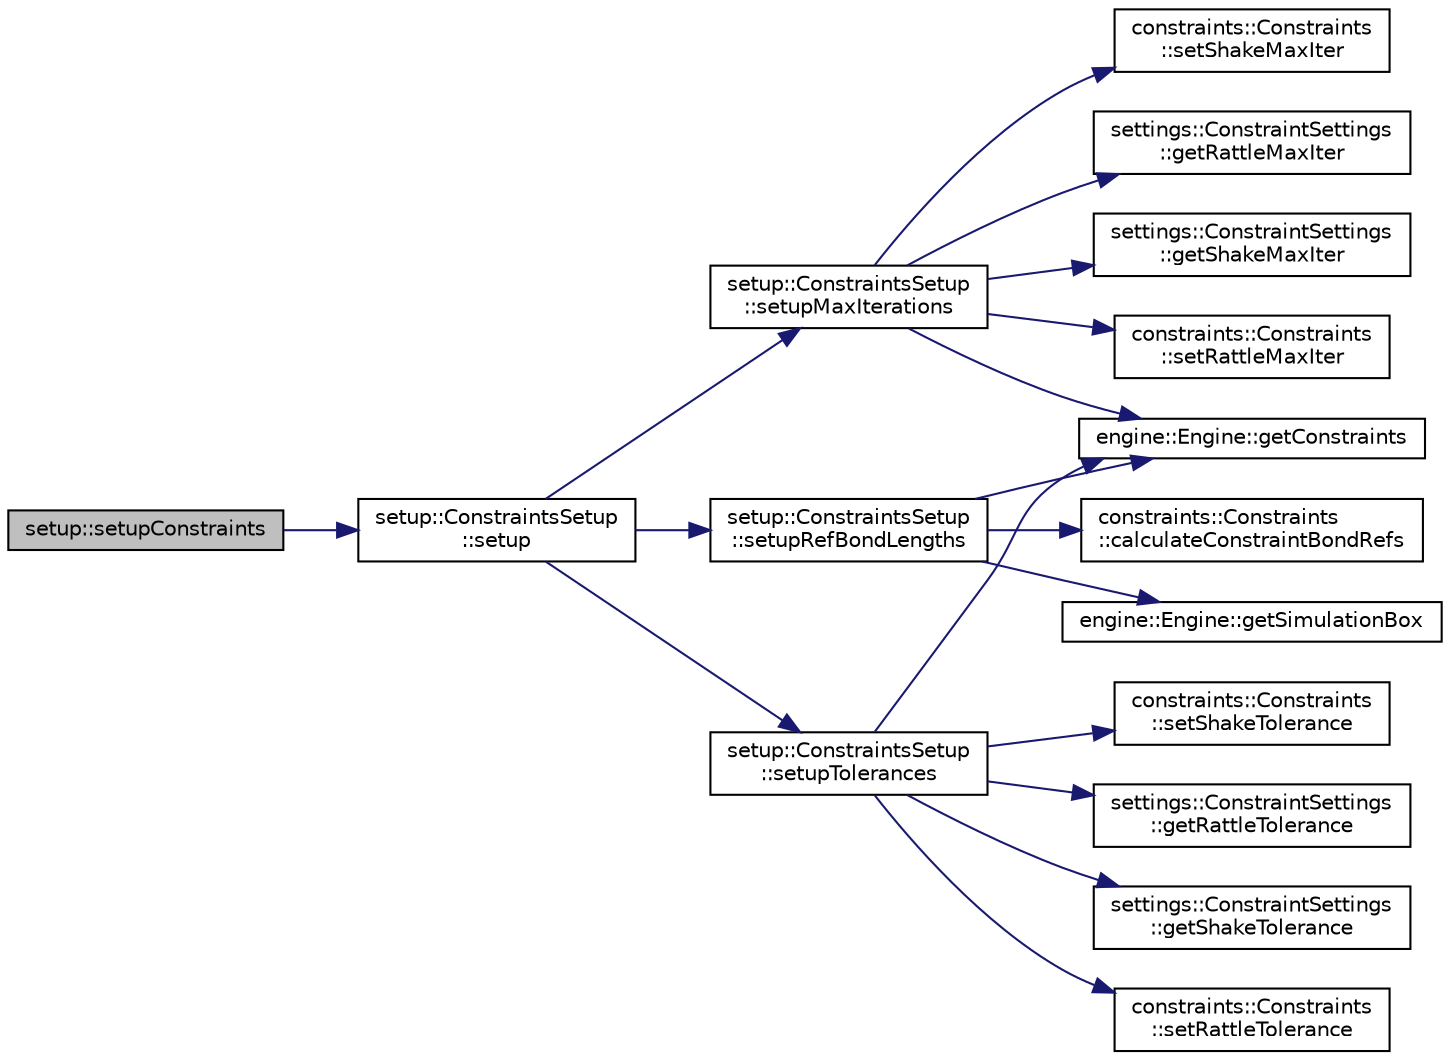digraph "setup::setupConstraints"
{
 // LATEX_PDF_SIZE
  edge [fontname="Helvetica",fontsize="10",labelfontname="Helvetica",labelfontsize="10"];
  node [fontname="Helvetica",fontsize="10",shape=record];
  rankdir="LR";
  Node1 [label="setup::setupConstraints",height=0.2,width=0.4,color="black", fillcolor="grey75", style="filled", fontcolor="black",tooltip="constructs a new Constraints Setup:: Constraints Setup object and calls setup"];
  Node1 -> Node2 [color="midnightblue",fontsize="10",style="solid",fontname="Helvetica"];
  Node2 [label="setup::ConstraintsSetup\l::setup",height=0.2,width=0.4,color="black", fillcolor="white", style="filled",URL="$classsetup_1_1ConstraintsSetup.html#a4ee1a5580817fa5af58917d866431469",tooltip="sets constraints data in constraints object"];
  Node2 -> Node3 [color="midnightblue",fontsize="10",style="solid",fontname="Helvetica"];
  Node3 [label="setup::ConstraintsSetup\l::setupMaxIterations",height=0.2,width=0.4,color="black", fillcolor="white", style="filled",URL="$classsetup_1_1ConstraintsSetup.html#a304476f295a353ce2e0c7f96ebecaf58",tooltip="sets constraints max iterations"];
  Node3 -> Node4 [color="midnightblue",fontsize="10",style="solid",fontname="Helvetica"];
  Node4 [label="engine::Engine::getConstraints",height=0.2,width=0.4,color="black", fillcolor="white", style="filled",URL="$classengine_1_1Engine.html#a492f56a26dcee7d65bc5999657566a26",tooltip=" "];
  Node3 -> Node5 [color="midnightblue",fontsize="10",style="solid",fontname="Helvetica"];
  Node5 [label="settings::ConstraintSettings\l::getRattleMaxIter",height=0.2,width=0.4,color="black", fillcolor="white", style="filled",URL="$classsettings_1_1ConstraintSettings.html#a3f7da368dffab064470546603e26aba4",tooltip=" "];
  Node3 -> Node6 [color="midnightblue",fontsize="10",style="solid",fontname="Helvetica"];
  Node6 [label="settings::ConstraintSettings\l::getShakeMaxIter",height=0.2,width=0.4,color="black", fillcolor="white", style="filled",URL="$classsettings_1_1ConstraintSettings.html#a4551e20974ca3344b7eeaaa1cc0a1ec6",tooltip=" "];
  Node3 -> Node7 [color="midnightblue",fontsize="10",style="solid",fontname="Helvetica"];
  Node7 [label="constraints::Constraints\l::setRattleMaxIter",height=0.2,width=0.4,color="black", fillcolor="white", style="filled",URL="$classconstraints_1_1Constraints.html#a302ae8c2645101f539ebf7c8ac4d96a4",tooltip=" "];
  Node3 -> Node8 [color="midnightblue",fontsize="10",style="solid",fontname="Helvetica"];
  Node8 [label="constraints::Constraints\l::setShakeMaxIter",height=0.2,width=0.4,color="black", fillcolor="white", style="filled",URL="$classconstraints_1_1Constraints.html#a059c8d4eaafb53150634b07848e1d204",tooltip=" "];
  Node2 -> Node9 [color="midnightblue",fontsize="10",style="solid",fontname="Helvetica"];
  Node9 [label="setup::ConstraintsSetup\l::setupRefBondLengths",height=0.2,width=0.4,color="black", fillcolor="white", style="filled",URL="$classsetup_1_1ConstraintsSetup.html#aab57c4e5cb7ac377c727112420a9a093",tooltip="sets constraints reference bond lengths"];
  Node9 -> Node10 [color="midnightblue",fontsize="10",style="solid",fontname="Helvetica"];
  Node10 [label="constraints::Constraints\l::calculateConstraintBondRefs",height=0.2,width=0.4,color="black", fillcolor="white", style="filled",URL="$classconstraints_1_1Constraints.html#a6d88073b9ad27631034ee58294ad5233",tooltip="calculates the reference bond data of all bond constraints"];
  Node9 -> Node4 [color="midnightblue",fontsize="10",style="solid",fontname="Helvetica"];
  Node9 -> Node11 [color="midnightblue",fontsize="10",style="solid",fontname="Helvetica"];
  Node11 [label="engine::Engine::getSimulationBox",height=0.2,width=0.4,color="black", fillcolor="white", style="filled",URL="$classengine_1_1Engine.html#ace473cd47266e64aee716132e724bfbc",tooltip=" "];
  Node2 -> Node12 [color="midnightblue",fontsize="10",style="solid",fontname="Helvetica"];
  Node12 [label="setup::ConstraintsSetup\l::setupTolerances",height=0.2,width=0.4,color="black", fillcolor="white", style="filled",URL="$classsetup_1_1ConstraintsSetup.html#aad842b2b7acb00000b683b975b7253f7",tooltip="sets constraints tolerances"];
  Node12 -> Node4 [color="midnightblue",fontsize="10",style="solid",fontname="Helvetica"];
  Node12 -> Node13 [color="midnightblue",fontsize="10",style="solid",fontname="Helvetica"];
  Node13 [label="settings::ConstraintSettings\l::getRattleTolerance",height=0.2,width=0.4,color="black", fillcolor="white", style="filled",URL="$classsettings_1_1ConstraintSettings.html#a4f99a944abfb06b6013276c3c2b3ef66",tooltip=" "];
  Node12 -> Node14 [color="midnightblue",fontsize="10",style="solid",fontname="Helvetica"];
  Node14 [label="settings::ConstraintSettings\l::getShakeTolerance",height=0.2,width=0.4,color="black", fillcolor="white", style="filled",URL="$classsettings_1_1ConstraintSettings.html#aea07ceba4f724c0f3ad88ddbfe78f7fb",tooltip=" "];
  Node12 -> Node15 [color="midnightblue",fontsize="10",style="solid",fontname="Helvetica"];
  Node15 [label="constraints::Constraints\l::setRattleTolerance",height=0.2,width=0.4,color="black", fillcolor="white", style="filled",URL="$classconstraints_1_1Constraints.html#a0aa3d5fca0f61136603ae595d720c09e",tooltip=" "];
  Node12 -> Node16 [color="midnightblue",fontsize="10",style="solid",fontname="Helvetica"];
  Node16 [label="constraints::Constraints\l::setShakeTolerance",height=0.2,width=0.4,color="black", fillcolor="white", style="filled",URL="$classconstraints_1_1Constraints.html#a3c64f8917281d4e448f1a0ce53e2ffb2",tooltip=" "];
}
